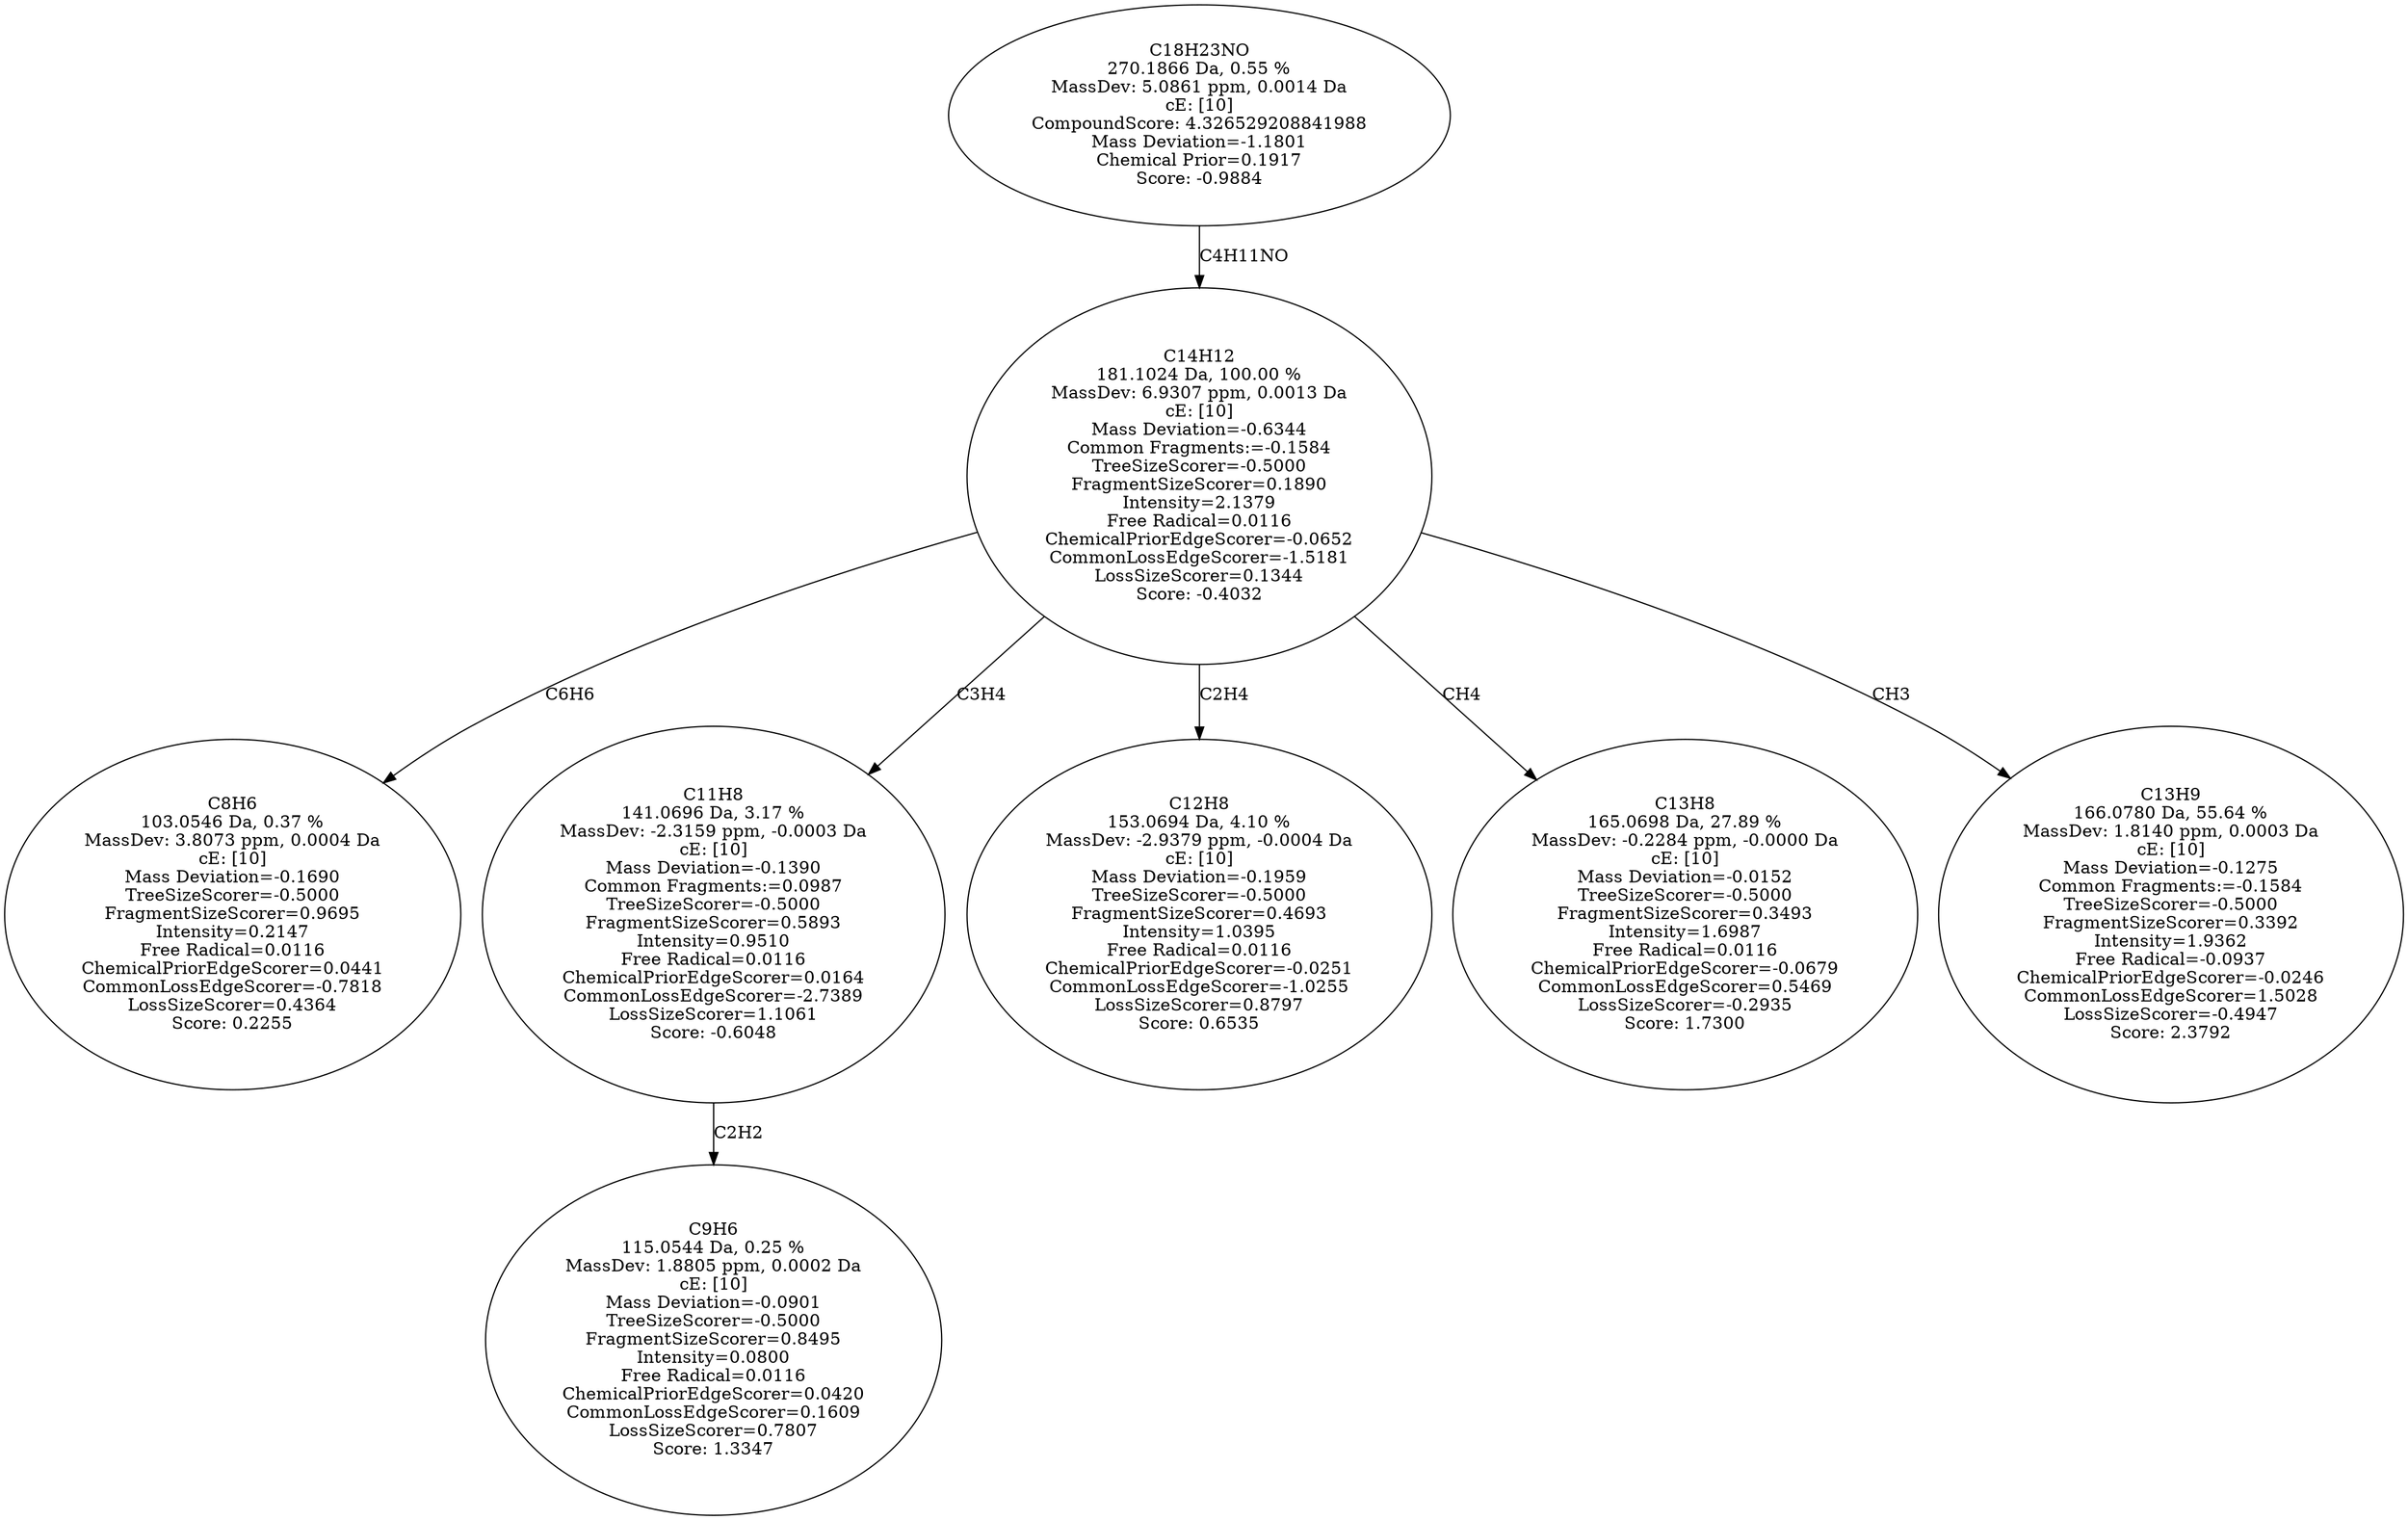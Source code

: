 strict digraph {
v1 [label="C8H6\n103.0546 Da, 0.37 %\nMassDev: 3.8073 ppm, 0.0004 Da\ncE: [10]\nMass Deviation=-0.1690\nTreeSizeScorer=-0.5000\nFragmentSizeScorer=0.9695\nIntensity=0.2147\nFree Radical=0.0116\nChemicalPriorEdgeScorer=0.0441\nCommonLossEdgeScorer=-0.7818\nLossSizeScorer=0.4364\nScore: 0.2255"];
v2 [label="C9H6\n115.0544 Da, 0.25 %\nMassDev: 1.8805 ppm, 0.0002 Da\ncE: [10]\nMass Deviation=-0.0901\nTreeSizeScorer=-0.5000\nFragmentSizeScorer=0.8495\nIntensity=0.0800\nFree Radical=0.0116\nChemicalPriorEdgeScorer=0.0420\nCommonLossEdgeScorer=0.1609\nLossSizeScorer=0.7807\nScore: 1.3347"];
v3 [label="C11H8\n141.0696 Da, 3.17 %\nMassDev: -2.3159 ppm, -0.0003 Da\ncE: [10]\nMass Deviation=-0.1390\nCommon Fragments:=0.0987\nTreeSizeScorer=-0.5000\nFragmentSizeScorer=0.5893\nIntensity=0.9510\nFree Radical=0.0116\nChemicalPriorEdgeScorer=0.0164\nCommonLossEdgeScorer=-2.7389\nLossSizeScorer=1.1061\nScore: -0.6048"];
v4 [label="C12H8\n153.0694 Da, 4.10 %\nMassDev: -2.9379 ppm, -0.0004 Da\ncE: [10]\nMass Deviation=-0.1959\nTreeSizeScorer=-0.5000\nFragmentSizeScorer=0.4693\nIntensity=1.0395\nFree Radical=0.0116\nChemicalPriorEdgeScorer=-0.0251\nCommonLossEdgeScorer=-1.0255\nLossSizeScorer=0.8797\nScore: 0.6535"];
v5 [label="C13H8\n165.0698 Da, 27.89 %\nMassDev: -0.2284 ppm, -0.0000 Da\ncE: [10]\nMass Deviation=-0.0152\nTreeSizeScorer=-0.5000\nFragmentSizeScorer=0.3493\nIntensity=1.6987\nFree Radical=0.0116\nChemicalPriorEdgeScorer=-0.0679\nCommonLossEdgeScorer=0.5469\nLossSizeScorer=-0.2935\nScore: 1.7300"];
v6 [label="C13H9\n166.0780 Da, 55.64 %\nMassDev: 1.8140 ppm, 0.0003 Da\ncE: [10]\nMass Deviation=-0.1275\nCommon Fragments:=-0.1584\nTreeSizeScorer=-0.5000\nFragmentSizeScorer=0.3392\nIntensity=1.9362\nFree Radical=-0.0937\nChemicalPriorEdgeScorer=-0.0246\nCommonLossEdgeScorer=1.5028\nLossSizeScorer=-0.4947\nScore: 2.3792"];
v7 [label="C14H12\n181.1024 Da, 100.00 %\nMassDev: 6.9307 ppm, 0.0013 Da\ncE: [10]\nMass Deviation=-0.6344\nCommon Fragments:=-0.1584\nTreeSizeScorer=-0.5000\nFragmentSizeScorer=0.1890\nIntensity=2.1379\nFree Radical=0.0116\nChemicalPriorEdgeScorer=-0.0652\nCommonLossEdgeScorer=-1.5181\nLossSizeScorer=0.1344\nScore: -0.4032"];
v8 [label="C18H23NO\n270.1866 Da, 0.55 %\nMassDev: 5.0861 ppm, 0.0014 Da\ncE: [10]\nCompoundScore: 4.326529208841988\nMass Deviation=-1.1801\nChemical Prior=0.1917\nScore: -0.9884"];
v7 -> v1 [label="C6H6"];
v3 -> v2 [label="C2H2"];
v7 -> v3 [label="C3H4"];
v7 -> v4 [label="C2H4"];
v7 -> v5 [label="CH4"];
v7 -> v6 [label="CH3"];
v8 -> v7 [label="C4H11NO"];
}